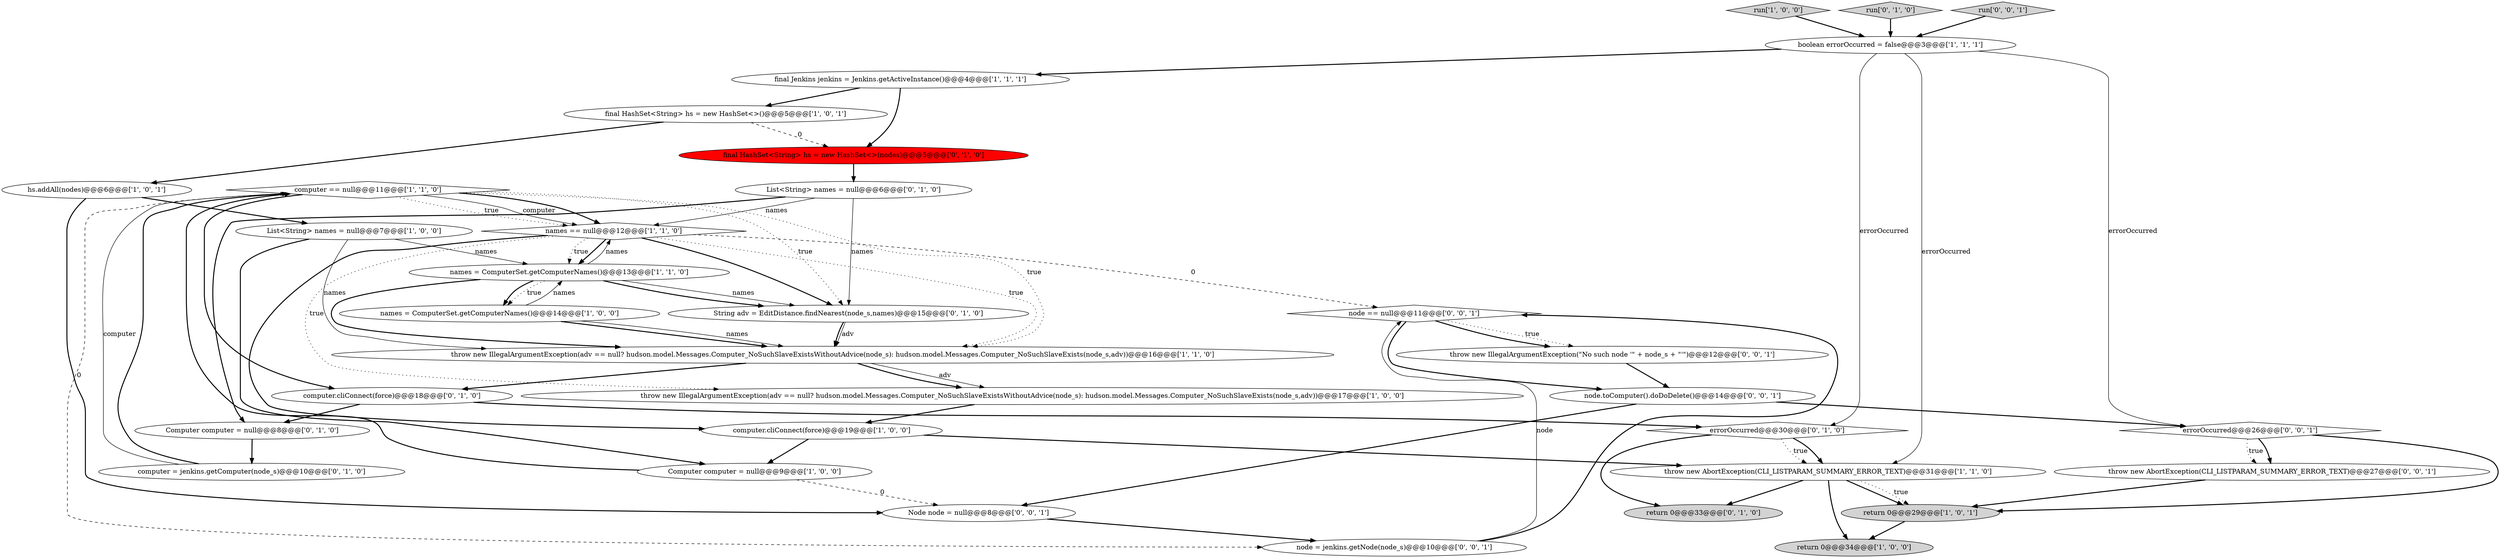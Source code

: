 digraph {
31 [style = filled, label = "node == null@@@11@@@['0', '0', '1']", fillcolor = white, shape = diamond image = "AAA0AAABBB3BBB"];
3 [style = filled, label = "names = ComputerSet.getComputerNames()@@@13@@@['1', '1', '0']", fillcolor = white, shape = ellipse image = "AAA0AAABBB1BBB"];
14 [style = filled, label = "computer.cliConnect(force)@@@19@@@['1', '0', '0']", fillcolor = white, shape = ellipse image = "AAA0AAABBB1BBB"];
27 [style = filled, label = "Node node = null@@@8@@@['0', '0', '1']", fillcolor = white, shape = ellipse image = "AAA0AAABBB3BBB"];
20 [style = filled, label = "return 0@@@33@@@['0', '1', '0']", fillcolor = lightgray, shape = ellipse image = "AAA0AAABBB2BBB"];
30 [style = filled, label = "node = jenkins.getNode(node_s)@@@10@@@['0', '0', '1']", fillcolor = white, shape = ellipse image = "AAA0AAABBB3BBB"];
7 [style = filled, label = "computer == null@@@11@@@['1', '1', '0']", fillcolor = white, shape = diamond image = "AAA0AAABBB1BBB"];
25 [style = filled, label = "computer = jenkins.getComputer(node_s)@@@10@@@['0', '1', '0']", fillcolor = white, shape = ellipse image = "AAA0AAABBB2BBB"];
11 [style = filled, label = "boolean errorOccurred = false@@@3@@@['1', '1', '1']", fillcolor = white, shape = ellipse image = "AAA0AAABBB1BBB"];
0 [style = filled, label = "return 0@@@34@@@['1', '0', '0']", fillcolor = lightgray, shape = ellipse image = "AAA0AAABBB1BBB"];
22 [style = filled, label = "String adv = EditDistance.findNearest(node_s,names)@@@15@@@['0', '1', '0']", fillcolor = white, shape = ellipse image = "AAA0AAABBB2BBB"];
9 [style = filled, label = "final HashSet<String> hs = new HashSet<>()@@@5@@@['1', '0', '1']", fillcolor = white, shape = ellipse image = "AAA0AAABBB1BBB"];
2 [style = filled, label = "names == null@@@12@@@['1', '1', '0']", fillcolor = white, shape = diamond image = "AAA0AAABBB1BBB"];
4 [style = filled, label = "throw new IllegalArgumentException(adv == null? hudson.model.Messages.Computer_NoSuchSlaveExistsWithoutAdvice(node_s): hudson.model.Messages.Computer_NoSuchSlaveExists(node_s,adv))@@@17@@@['1', '0', '0']", fillcolor = white, shape = ellipse image = "AAA0AAABBB1BBB"];
6 [style = filled, label = "return 0@@@29@@@['1', '0', '1']", fillcolor = lightgray, shape = ellipse image = "AAA0AAABBB1BBB"];
17 [style = filled, label = "computer.cliConnect(force)@@@18@@@['0', '1', '0']", fillcolor = white, shape = ellipse image = "AAA0AAABBB2BBB"];
33 [style = filled, label = "throw new IllegalArgumentException(\"No such node '\" + node_s + \"'\")@@@12@@@['0', '0', '1']", fillcolor = white, shape = ellipse image = "AAA0AAABBB3BBB"];
18 [style = filled, label = "final HashSet<String> hs = new HashSet<>(nodes)@@@5@@@['0', '1', '0']", fillcolor = red, shape = ellipse image = "AAA1AAABBB2BBB"];
28 [style = filled, label = "errorOccurred@@@26@@@['0', '0', '1']", fillcolor = white, shape = diamond image = "AAA0AAABBB3BBB"];
23 [style = filled, label = "Computer computer = null@@@8@@@['0', '1', '0']", fillcolor = white, shape = ellipse image = "AAA0AAABBB2BBB"];
13 [style = filled, label = "Computer computer = null@@@9@@@['1', '0', '0']", fillcolor = white, shape = ellipse image = "AAA0AAABBB1BBB"];
15 [style = filled, label = "run['1', '0', '0']", fillcolor = lightgray, shape = diamond image = "AAA0AAABBB1BBB"];
26 [style = filled, label = "node.toComputer().doDoDelete()@@@14@@@['0', '0', '1']", fillcolor = white, shape = ellipse image = "AAA0AAABBB3BBB"];
8 [style = filled, label = "final Jenkins jenkins = Jenkins.getActiveInstance()@@@4@@@['1', '1', '1']", fillcolor = white, shape = ellipse image = "AAA0AAABBB1BBB"];
12 [style = filled, label = "hs.addAll(nodes)@@@6@@@['1', '0', '1']", fillcolor = white, shape = ellipse image = "AAA0AAABBB1BBB"];
19 [style = filled, label = "run['0', '1', '0']", fillcolor = lightgray, shape = diamond image = "AAA0AAABBB2BBB"];
32 [style = filled, label = "throw new AbortException(CLI_LISTPARAM_SUMMARY_ERROR_TEXT)@@@27@@@['0', '0', '1']", fillcolor = white, shape = ellipse image = "AAA0AAABBB3BBB"];
1 [style = filled, label = "throw new AbortException(CLI_LISTPARAM_SUMMARY_ERROR_TEXT)@@@31@@@['1', '1', '0']", fillcolor = white, shape = ellipse image = "AAA0AAABBB1BBB"];
10 [style = filled, label = "throw new IllegalArgumentException(adv == null? hudson.model.Messages.Computer_NoSuchSlaveExistsWithoutAdvice(node_s): hudson.model.Messages.Computer_NoSuchSlaveExists(node_s,adv))@@@16@@@['1', '1', '0']", fillcolor = white, shape = ellipse image = "AAA0AAABBB1BBB"];
24 [style = filled, label = "List<String> names = null@@@6@@@['0', '1', '0']", fillcolor = white, shape = ellipse image = "AAA0AAABBB2BBB"];
29 [style = filled, label = "run['0', '0', '1']", fillcolor = lightgray, shape = diamond image = "AAA0AAABBB3BBB"];
16 [style = filled, label = "names = ComputerSet.getComputerNames()@@@14@@@['1', '0', '0']", fillcolor = white, shape = ellipse image = "AAA0AAABBB1BBB"];
5 [style = filled, label = "List<String> names = null@@@7@@@['1', '0', '0']", fillcolor = white, shape = ellipse image = "AAA0AAABBB1BBB"];
21 [style = filled, label = "errorOccurred@@@30@@@['0', '1', '0']", fillcolor = white, shape = diamond image = "AAA0AAABBB2BBB"];
24->22 [style = solid, label="names"];
2->3 [style = dotted, label="true"];
11->1 [style = solid, label="errorOccurred"];
7->2 [style = dotted, label="true"];
23->25 [style = bold, label=""];
10->4 [style = solid, label="adv"];
4->14 [style = bold, label=""];
18->24 [style = bold, label=""];
28->6 [style = bold, label=""];
7->17 [style = bold, label=""];
7->10 [style = dotted, label="true"];
12->5 [style = bold, label=""];
3->22 [style = solid, label="names"];
21->1 [style = dotted, label="true"];
16->10 [style = bold, label=""];
8->18 [style = bold, label=""];
9->18 [style = dashed, label="0"];
2->3 [style = bold, label=""];
27->30 [style = bold, label=""];
1->20 [style = bold, label=""];
19->11 [style = bold, label=""];
10->17 [style = bold, label=""];
6->0 [style = bold, label=""];
5->10 [style = solid, label="names"];
1->0 [style = bold, label=""];
16->3 [style = solid, label="names"];
3->16 [style = bold, label=""];
25->7 [style = bold, label=""];
3->22 [style = bold, label=""];
31->33 [style = dotted, label="true"];
17->23 [style = bold, label=""];
32->6 [style = bold, label=""];
14->1 [style = bold, label=""];
33->26 [style = bold, label=""];
28->32 [style = bold, label=""];
2->31 [style = dashed, label="0"];
3->10 [style = bold, label=""];
7->2 [style = solid, label="computer"];
31->26 [style = bold, label=""];
26->27 [style = bold, label=""];
24->2 [style = solid, label="names"];
1->6 [style = bold, label=""];
28->32 [style = dotted, label="true"];
21->20 [style = bold, label=""];
30->31 [style = solid, label="node"];
15->11 [style = bold, label=""];
13->27 [style = dashed, label="0"];
11->28 [style = solid, label="errorOccurred"];
30->31 [style = bold, label=""];
13->7 [style = bold, label=""];
7->2 [style = bold, label=""];
31->33 [style = bold, label=""];
5->13 [style = bold, label=""];
7->30 [style = dashed, label="0"];
2->14 [style = bold, label=""];
21->1 [style = bold, label=""];
2->4 [style = dotted, label="true"];
8->9 [style = bold, label=""];
22->10 [style = bold, label=""];
10->4 [style = bold, label=""];
11->8 [style = bold, label=""];
16->10 [style = solid, label="names"];
11->21 [style = solid, label="errorOccurred"];
1->6 [style = dotted, label="true"];
9->12 [style = bold, label=""];
26->28 [style = bold, label=""];
14->13 [style = bold, label=""];
2->22 [style = bold, label=""];
25->7 [style = solid, label="computer"];
22->10 [style = solid, label="adv"];
7->22 [style = dotted, label="true"];
17->21 [style = bold, label=""];
12->27 [style = bold, label=""];
3->2 [style = solid, label="names"];
29->11 [style = bold, label=""];
3->16 [style = dotted, label="true"];
2->10 [style = dotted, label="true"];
24->23 [style = bold, label=""];
5->3 [style = solid, label="names"];
}

